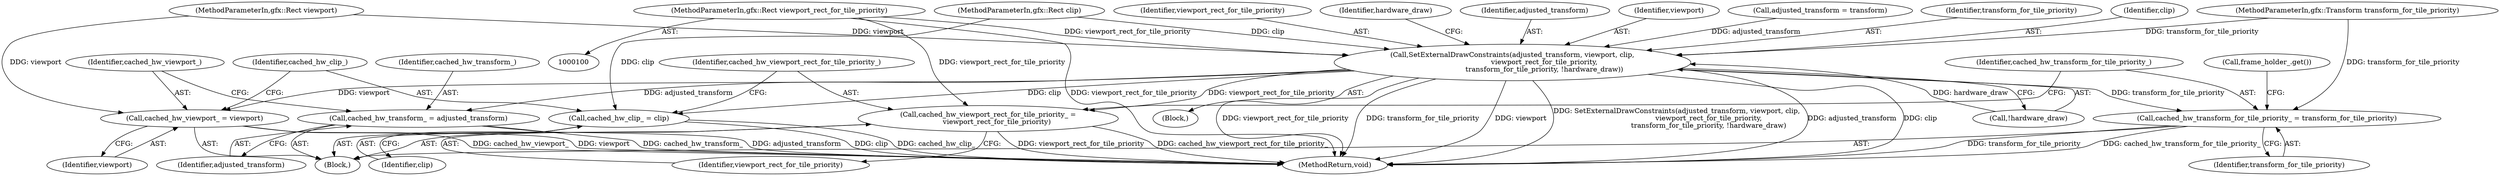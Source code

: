 digraph "1_Chrome_6d9425ec7badda912555d46ea7abcfab81fdd9b9_8@del" {
"1000104" [label="(MethodParameterIn,gfx::Rect viewport_rect_for_tile_priority)"];
"1000121" [label="(Call,SetExternalDrawConstraints(adjusted_transform, viewport, clip,\n                             viewport_rect_for_tile_priority,\n                             transform_for_tile_priority, !hardware_draw))"];
"1000145" [label="(Call,cached_hw_transform_ = adjusted_transform)"];
"1000148" [label="(Call,cached_hw_viewport_ = viewport)"];
"1000151" [label="(Call,cached_hw_clip_ = clip)"];
"1000154" [label="(Call,cached_hw_viewport_rect_for_tile_priority_ =\n        viewport_rect_for_tile_priority)"];
"1000157" [label="(Call,cached_hw_transform_for_tile_priority_ = transform_for_tile_priority)"];
"1000105" [label="(MethodParameterIn,gfx::Transform transform_for_tile_priority)"];
"1000179" [label="(MethodReturn,void)"];
"1000153" [label="(Identifier,clip)"];
"1000127" [label="(Call,!hardware_draw)"];
"1000126" [label="(Identifier,transform_for_tile_priority)"];
"1000154" [label="(Call,cached_hw_viewport_rect_for_tile_priority_ =\n        viewport_rect_for_tile_priority)"];
"1000103" [label="(MethodParameterIn,gfx::Rect clip)"];
"1000104" [label="(MethodParameterIn,gfx::Rect viewport_rect_for_tile_priority)"];
"1000145" [label="(Call,cached_hw_transform_ = adjusted_transform)"];
"1000124" [label="(Identifier,clip)"];
"1000159" [label="(Identifier,transform_for_tile_priority)"];
"1000125" [label="(Identifier,viewport_rect_for_tile_priority)"];
"1000150" [label="(Identifier,viewport)"];
"1000177" [label="(Call,frame_holder_.get())"];
"1000156" [label="(Identifier,viewport_rect_for_tile_priority)"];
"1000157" [label="(Call,cached_hw_transform_for_tile_priority_ = transform_for_tile_priority)"];
"1000107" [label="(Block,)"];
"1000132" [label="(Identifier,hardware_draw)"];
"1000122" [label="(Identifier,adjusted_transform)"];
"1000121" [label="(Call,SetExternalDrawConstraints(adjusted_transform, viewport, clip,\n                             viewport_rect_for_tile_priority,\n                             transform_for_tile_priority, !hardware_draw))"];
"1000146" [label="(Identifier,cached_hw_transform_)"];
"1000102" [label="(MethodParameterIn,gfx::Rect viewport)"];
"1000147" [label="(Identifier,adjusted_transform)"];
"1000148" [label="(Call,cached_hw_viewport_ = viewport)"];
"1000152" [label="(Identifier,cached_hw_clip_)"];
"1000123" [label="(Identifier,viewport)"];
"1000158" [label="(Identifier,cached_hw_transform_for_tile_priority_)"];
"1000112" [label="(Call,adjusted_transform = transform)"];
"1000149" [label="(Identifier,cached_hw_viewport_)"];
"1000155" [label="(Identifier,cached_hw_viewport_rect_for_tile_priority_)"];
"1000144" [label="(Block,)"];
"1000151" [label="(Call,cached_hw_clip_ = clip)"];
"1000104" -> "1000100"  [label="AST: "];
"1000104" -> "1000179"  [label="DDG: viewport_rect_for_tile_priority"];
"1000104" -> "1000121"  [label="DDG: viewport_rect_for_tile_priority"];
"1000104" -> "1000154"  [label="DDG: viewport_rect_for_tile_priority"];
"1000121" -> "1000107"  [label="AST: "];
"1000121" -> "1000127"  [label="CFG: "];
"1000122" -> "1000121"  [label="AST: "];
"1000123" -> "1000121"  [label="AST: "];
"1000124" -> "1000121"  [label="AST: "];
"1000125" -> "1000121"  [label="AST: "];
"1000126" -> "1000121"  [label="AST: "];
"1000127" -> "1000121"  [label="AST: "];
"1000132" -> "1000121"  [label="CFG: "];
"1000121" -> "1000179"  [label="DDG: viewport_rect_for_tile_priority"];
"1000121" -> "1000179"  [label="DDG: transform_for_tile_priority"];
"1000121" -> "1000179"  [label="DDG: viewport"];
"1000121" -> "1000179"  [label="DDG: SetExternalDrawConstraints(adjusted_transform, viewport, clip,\n                             viewport_rect_for_tile_priority,\n                             transform_for_tile_priority, !hardware_draw)"];
"1000121" -> "1000179"  [label="DDG: adjusted_transform"];
"1000121" -> "1000179"  [label="DDG: clip"];
"1000112" -> "1000121"  [label="DDG: adjusted_transform"];
"1000102" -> "1000121"  [label="DDG: viewport"];
"1000103" -> "1000121"  [label="DDG: clip"];
"1000105" -> "1000121"  [label="DDG: transform_for_tile_priority"];
"1000127" -> "1000121"  [label="DDG: hardware_draw"];
"1000121" -> "1000145"  [label="DDG: adjusted_transform"];
"1000121" -> "1000148"  [label="DDG: viewport"];
"1000121" -> "1000151"  [label="DDG: clip"];
"1000121" -> "1000154"  [label="DDG: viewport_rect_for_tile_priority"];
"1000121" -> "1000157"  [label="DDG: transform_for_tile_priority"];
"1000145" -> "1000144"  [label="AST: "];
"1000145" -> "1000147"  [label="CFG: "];
"1000146" -> "1000145"  [label="AST: "];
"1000147" -> "1000145"  [label="AST: "];
"1000149" -> "1000145"  [label="CFG: "];
"1000145" -> "1000179"  [label="DDG: cached_hw_transform_"];
"1000145" -> "1000179"  [label="DDG: adjusted_transform"];
"1000148" -> "1000144"  [label="AST: "];
"1000148" -> "1000150"  [label="CFG: "];
"1000149" -> "1000148"  [label="AST: "];
"1000150" -> "1000148"  [label="AST: "];
"1000152" -> "1000148"  [label="CFG: "];
"1000148" -> "1000179"  [label="DDG: cached_hw_viewport_"];
"1000148" -> "1000179"  [label="DDG: viewport"];
"1000102" -> "1000148"  [label="DDG: viewport"];
"1000151" -> "1000144"  [label="AST: "];
"1000151" -> "1000153"  [label="CFG: "];
"1000152" -> "1000151"  [label="AST: "];
"1000153" -> "1000151"  [label="AST: "];
"1000155" -> "1000151"  [label="CFG: "];
"1000151" -> "1000179"  [label="DDG: clip"];
"1000151" -> "1000179"  [label="DDG: cached_hw_clip_"];
"1000103" -> "1000151"  [label="DDG: clip"];
"1000154" -> "1000144"  [label="AST: "];
"1000154" -> "1000156"  [label="CFG: "];
"1000155" -> "1000154"  [label="AST: "];
"1000156" -> "1000154"  [label="AST: "];
"1000158" -> "1000154"  [label="CFG: "];
"1000154" -> "1000179"  [label="DDG: cached_hw_viewport_rect_for_tile_priority_"];
"1000154" -> "1000179"  [label="DDG: viewport_rect_for_tile_priority"];
"1000157" -> "1000144"  [label="AST: "];
"1000157" -> "1000159"  [label="CFG: "];
"1000158" -> "1000157"  [label="AST: "];
"1000159" -> "1000157"  [label="AST: "];
"1000177" -> "1000157"  [label="CFG: "];
"1000157" -> "1000179"  [label="DDG: transform_for_tile_priority"];
"1000157" -> "1000179"  [label="DDG: cached_hw_transform_for_tile_priority_"];
"1000105" -> "1000157"  [label="DDG: transform_for_tile_priority"];
}
